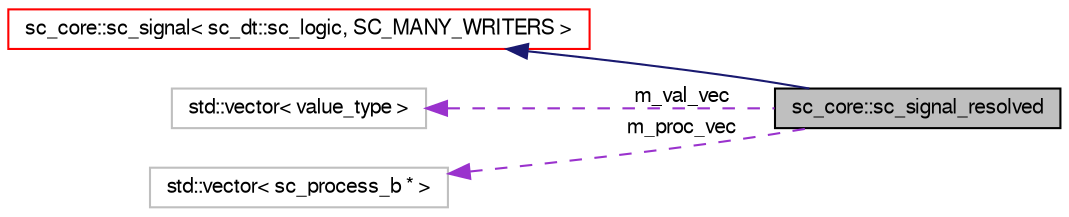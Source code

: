 digraph G
{
  edge [fontname="FreeSans",fontsize="10",labelfontname="FreeSans",labelfontsize="10"];
  node [fontname="FreeSans",fontsize="10",shape=record];
  rankdir=LR;
  Node1 [label="sc_core::sc_signal_resolved",height=0.2,width=0.4,color="black", fillcolor="grey75", style="filled" fontcolor="black"];
  Node2 -> Node1 [dir=back,color="midnightblue",fontsize="10",style="solid",fontname="FreeSans"];
  Node2 [label="sc_core::sc_signal\< sc_dt::sc_logic, SC_MANY_WRITERS \>",height=0.2,width=0.4,color="red", fillcolor="white", style="filled",URL="$a00185.html"];
  Node3 -> Node1 [dir=back,color="darkorchid3",fontsize="10",style="dashed",label="m_val_vec",fontname="FreeSans"];
  Node3 [label="std::vector\< value_type \>",height=0.2,width=0.4,color="grey75", fillcolor="white", style="filled"];
  Node4 -> Node1 [dir=back,color="darkorchid3",fontsize="10",style="dashed",label="m_proc_vec",fontname="FreeSans"];
  Node4 [label="std::vector\< sc_process_b * \>",height=0.2,width=0.4,color="grey75", fillcolor="white", style="filled"];
}
